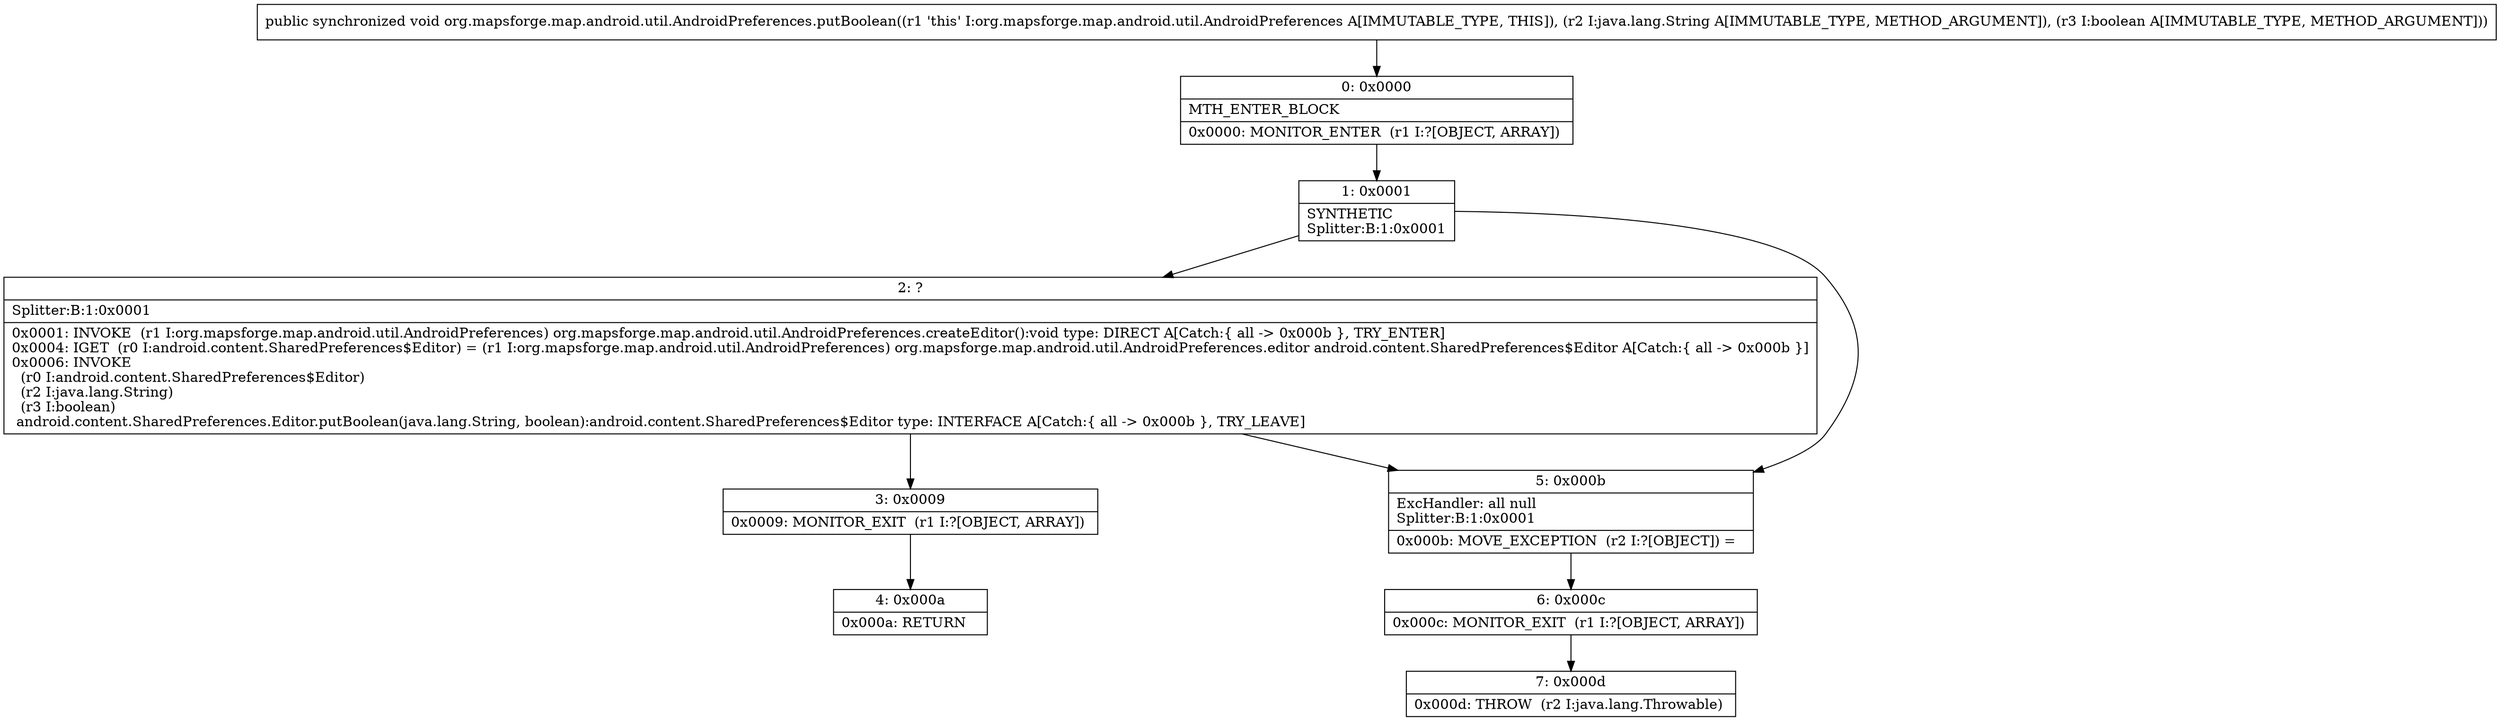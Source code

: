 digraph "CFG fororg.mapsforge.map.android.util.AndroidPreferences.putBoolean(Ljava\/lang\/String;Z)V" {
Node_0 [shape=record,label="{0\:\ 0x0000|MTH_ENTER_BLOCK\l|0x0000: MONITOR_ENTER  (r1 I:?[OBJECT, ARRAY]) \l}"];
Node_1 [shape=record,label="{1\:\ 0x0001|SYNTHETIC\lSplitter:B:1:0x0001\l}"];
Node_2 [shape=record,label="{2\:\ ?|Splitter:B:1:0x0001\l|0x0001: INVOKE  (r1 I:org.mapsforge.map.android.util.AndroidPreferences) org.mapsforge.map.android.util.AndroidPreferences.createEditor():void type: DIRECT A[Catch:\{ all \-\> 0x000b \}, TRY_ENTER]\l0x0004: IGET  (r0 I:android.content.SharedPreferences$Editor) = (r1 I:org.mapsforge.map.android.util.AndroidPreferences) org.mapsforge.map.android.util.AndroidPreferences.editor android.content.SharedPreferences$Editor A[Catch:\{ all \-\> 0x000b \}]\l0x0006: INVOKE  \l  (r0 I:android.content.SharedPreferences$Editor)\l  (r2 I:java.lang.String)\l  (r3 I:boolean)\l android.content.SharedPreferences.Editor.putBoolean(java.lang.String, boolean):android.content.SharedPreferences$Editor type: INTERFACE A[Catch:\{ all \-\> 0x000b \}, TRY_LEAVE]\l}"];
Node_3 [shape=record,label="{3\:\ 0x0009|0x0009: MONITOR_EXIT  (r1 I:?[OBJECT, ARRAY]) \l}"];
Node_4 [shape=record,label="{4\:\ 0x000a|0x000a: RETURN   \l}"];
Node_5 [shape=record,label="{5\:\ 0x000b|ExcHandler: all null\lSplitter:B:1:0x0001\l|0x000b: MOVE_EXCEPTION  (r2 I:?[OBJECT]) =  \l}"];
Node_6 [shape=record,label="{6\:\ 0x000c|0x000c: MONITOR_EXIT  (r1 I:?[OBJECT, ARRAY]) \l}"];
Node_7 [shape=record,label="{7\:\ 0x000d|0x000d: THROW  (r2 I:java.lang.Throwable) \l}"];
MethodNode[shape=record,label="{public synchronized void org.mapsforge.map.android.util.AndroidPreferences.putBoolean((r1 'this' I:org.mapsforge.map.android.util.AndroidPreferences A[IMMUTABLE_TYPE, THIS]), (r2 I:java.lang.String A[IMMUTABLE_TYPE, METHOD_ARGUMENT]), (r3 I:boolean A[IMMUTABLE_TYPE, METHOD_ARGUMENT])) }"];
MethodNode -> Node_0;
Node_0 -> Node_1;
Node_1 -> Node_2;
Node_1 -> Node_5;
Node_2 -> Node_3;
Node_2 -> Node_5;
Node_3 -> Node_4;
Node_5 -> Node_6;
Node_6 -> Node_7;
}

